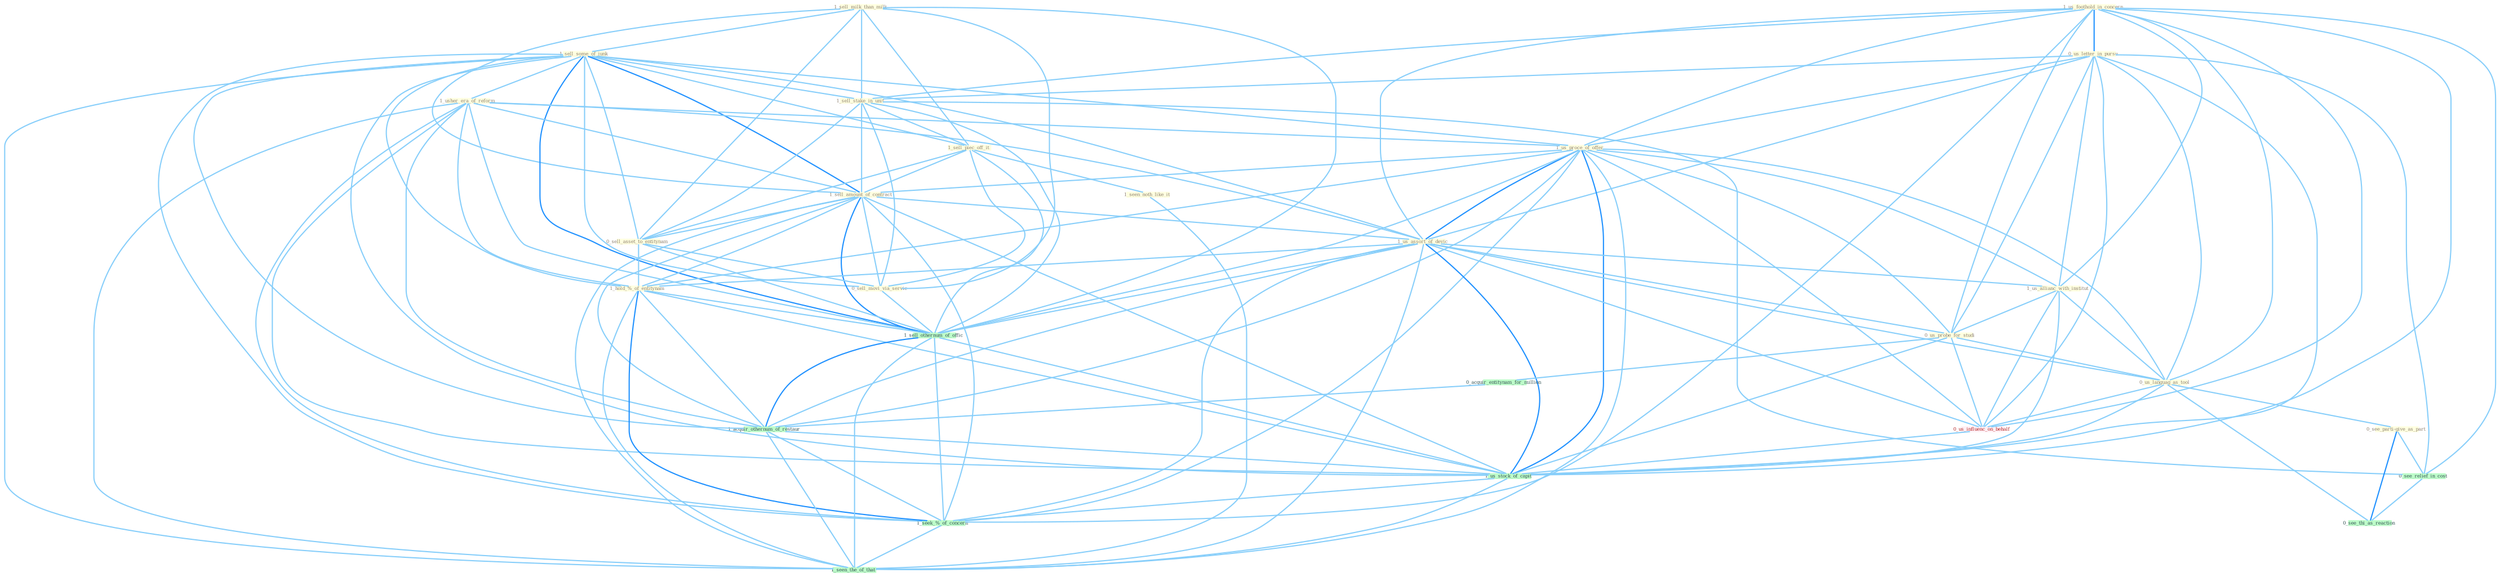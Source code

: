 Graph G{ 
    node
    [shape=polygon,style=filled,width=.5,height=.06,color="#BDFCC9",fixedsize=true,fontsize=4,
    fontcolor="#2f4f4f"];
    {node
    [color="#ffffe0", fontcolor="#8b7d6b"] "1_sell_milk_than_milk " "1_sell_some_of_junk " "1_us_foothold_in_concern " "0_us_letter_in_pursu " "1_sell_stake_in_unit " "1_usher_era_of_reform " "1_sell_piec_off_it " "1_us_proce_of_offer " "1_sell_amount_of_contract " "0_sell_asset_to_entitynam " "1_us_assort_of_devic " "1_us_allianc_with_institut " "1_hold_%_of_entitynam " "0_us_probe_for_studi " "0_sell_movi_via_servic " "0_us_languag_as_tool " "0_see_parti-give_as_part " "1_seen_noth_like_it "}
{node [color="#fff0f5", fontcolor="#b22222"] "0_us_influenc_on_behalf "}
edge [color="#B0E2FF"];

	"1_sell_milk_than_milk " -- "1_sell_some_of_junk " [w="1", color="#87cefa" ];
	"1_sell_milk_than_milk " -- "1_sell_stake_in_unit " [w="1", color="#87cefa" ];
	"1_sell_milk_than_milk " -- "1_sell_piec_off_it " [w="1", color="#87cefa" ];
	"1_sell_milk_than_milk " -- "1_sell_amount_of_contract " [w="1", color="#87cefa" ];
	"1_sell_milk_than_milk " -- "0_sell_asset_to_entitynam " [w="1", color="#87cefa" ];
	"1_sell_milk_than_milk " -- "0_sell_movi_via_servic " [w="1", color="#87cefa" ];
	"1_sell_milk_than_milk " -- "1_sell_othernum_of_offic " [w="1", color="#87cefa" ];
	"1_sell_some_of_junk " -- "1_sell_stake_in_unit " [w="1", color="#87cefa" ];
	"1_sell_some_of_junk " -- "1_usher_era_of_reform " [w="1", color="#87cefa" ];
	"1_sell_some_of_junk " -- "1_sell_piec_off_it " [w="1", color="#87cefa" ];
	"1_sell_some_of_junk " -- "1_us_proce_of_offer " [w="1", color="#87cefa" ];
	"1_sell_some_of_junk " -- "1_sell_amount_of_contract " [w="2", color="#1e90ff" , len=0.8];
	"1_sell_some_of_junk " -- "0_sell_asset_to_entitynam " [w="1", color="#87cefa" ];
	"1_sell_some_of_junk " -- "1_us_assort_of_devic " [w="1", color="#87cefa" ];
	"1_sell_some_of_junk " -- "1_hold_%_of_entitynam " [w="1", color="#87cefa" ];
	"1_sell_some_of_junk " -- "0_sell_movi_via_servic " [w="1", color="#87cefa" ];
	"1_sell_some_of_junk " -- "1_sell_othernum_of_offic " [w="2", color="#1e90ff" , len=0.8];
	"1_sell_some_of_junk " -- "1_acquir_othernum_of_restaur " [w="1", color="#87cefa" ];
	"1_sell_some_of_junk " -- "1_us_stock_of_capit " [w="1", color="#87cefa" ];
	"1_sell_some_of_junk " -- "1_seek_%_of_concern " [w="1", color="#87cefa" ];
	"1_sell_some_of_junk " -- "1_seen_the_of_that " [w="1", color="#87cefa" ];
	"1_us_foothold_in_concern " -- "0_us_letter_in_pursu " [w="2", color="#1e90ff" , len=0.8];
	"1_us_foothold_in_concern " -- "1_sell_stake_in_unit " [w="1", color="#87cefa" ];
	"1_us_foothold_in_concern " -- "1_us_proce_of_offer " [w="1", color="#87cefa" ];
	"1_us_foothold_in_concern " -- "1_us_assort_of_devic " [w="1", color="#87cefa" ];
	"1_us_foothold_in_concern " -- "1_us_allianc_with_institut " [w="1", color="#87cefa" ];
	"1_us_foothold_in_concern " -- "0_us_probe_for_studi " [w="1", color="#87cefa" ];
	"1_us_foothold_in_concern " -- "0_us_languag_as_tool " [w="1", color="#87cefa" ];
	"1_us_foothold_in_concern " -- "0_us_influenc_on_behalf " [w="1", color="#87cefa" ];
	"1_us_foothold_in_concern " -- "0_see_relief_in_cost " [w="1", color="#87cefa" ];
	"1_us_foothold_in_concern " -- "1_us_stock_of_capit " [w="1", color="#87cefa" ];
	"1_us_foothold_in_concern " -- "1_seek_%_of_concern " [w="1", color="#87cefa" ];
	"0_us_letter_in_pursu " -- "1_sell_stake_in_unit " [w="1", color="#87cefa" ];
	"0_us_letter_in_pursu " -- "1_us_proce_of_offer " [w="1", color="#87cefa" ];
	"0_us_letter_in_pursu " -- "1_us_assort_of_devic " [w="1", color="#87cefa" ];
	"0_us_letter_in_pursu " -- "1_us_allianc_with_institut " [w="1", color="#87cefa" ];
	"0_us_letter_in_pursu " -- "0_us_probe_for_studi " [w="1", color="#87cefa" ];
	"0_us_letter_in_pursu " -- "0_us_languag_as_tool " [w="1", color="#87cefa" ];
	"0_us_letter_in_pursu " -- "0_us_influenc_on_behalf " [w="1", color="#87cefa" ];
	"0_us_letter_in_pursu " -- "0_see_relief_in_cost " [w="1", color="#87cefa" ];
	"0_us_letter_in_pursu " -- "1_us_stock_of_capit " [w="1", color="#87cefa" ];
	"1_sell_stake_in_unit " -- "1_sell_piec_off_it " [w="1", color="#87cefa" ];
	"1_sell_stake_in_unit " -- "1_sell_amount_of_contract " [w="1", color="#87cefa" ];
	"1_sell_stake_in_unit " -- "0_sell_asset_to_entitynam " [w="1", color="#87cefa" ];
	"1_sell_stake_in_unit " -- "0_sell_movi_via_servic " [w="1", color="#87cefa" ];
	"1_sell_stake_in_unit " -- "1_sell_othernum_of_offic " [w="1", color="#87cefa" ];
	"1_sell_stake_in_unit " -- "0_see_relief_in_cost " [w="1", color="#87cefa" ];
	"1_usher_era_of_reform " -- "1_us_proce_of_offer " [w="1", color="#87cefa" ];
	"1_usher_era_of_reform " -- "1_sell_amount_of_contract " [w="1", color="#87cefa" ];
	"1_usher_era_of_reform " -- "1_us_assort_of_devic " [w="1", color="#87cefa" ];
	"1_usher_era_of_reform " -- "1_hold_%_of_entitynam " [w="1", color="#87cefa" ];
	"1_usher_era_of_reform " -- "1_sell_othernum_of_offic " [w="1", color="#87cefa" ];
	"1_usher_era_of_reform " -- "1_acquir_othernum_of_restaur " [w="1", color="#87cefa" ];
	"1_usher_era_of_reform " -- "1_us_stock_of_capit " [w="1", color="#87cefa" ];
	"1_usher_era_of_reform " -- "1_seek_%_of_concern " [w="1", color="#87cefa" ];
	"1_usher_era_of_reform " -- "1_seen_the_of_that " [w="1", color="#87cefa" ];
	"1_sell_piec_off_it " -- "1_sell_amount_of_contract " [w="1", color="#87cefa" ];
	"1_sell_piec_off_it " -- "0_sell_asset_to_entitynam " [w="1", color="#87cefa" ];
	"1_sell_piec_off_it " -- "0_sell_movi_via_servic " [w="1", color="#87cefa" ];
	"1_sell_piec_off_it " -- "1_seen_noth_like_it " [w="1", color="#87cefa" ];
	"1_sell_piec_off_it " -- "1_sell_othernum_of_offic " [w="1", color="#87cefa" ];
	"1_us_proce_of_offer " -- "1_sell_amount_of_contract " [w="1", color="#87cefa" ];
	"1_us_proce_of_offer " -- "1_us_assort_of_devic " [w="2", color="#1e90ff" , len=0.8];
	"1_us_proce_of_offer " -- "1_us_allianc_with_institut " [w="1", color="#87cefa" ];
	"1_us_proce_of_offer " -- "1_hold_%_of_entitynam " [w="1", color="#87cefa" ];
	"1_us_proce_of_offer " -- "0_us_probe_for_studi " [w="1", color="#87cefa" ];
	"1_us_proce_of_offer " -- "0_us_languag_as_tool " [w="1", color="#87cefa" ];
	"1_us_proce_of_offer " -- "1_sell_othernum_of_offic " [w="1", color="#87cefa" ];
	"1_us_proce_of_offer " -- "0_us_influenc_on_behalf " [w="1", color="#87cefa" ];
	"1_us_proce_of_offer " -- "1_acquir_othernum_of_restaur " [w="1", color="#87cefa" ];
	"1_us_proce_of_offer " -- "1_us_stock_of_capit " [w="2", color="#1e90ff" , len=0.8];
	"1_us_proce_of_offer " -- "1_seek_%_of_concern " [w="1", color="#87cefa" ];
	"1_us_proce_of_offer " -- "1_seen_the_of_that " [w="1", color="#87cefa" ];
	"1_sell_amount_of_contract " -- "0_sell_asset_to_entitynam " [w="1", color="#87cefa" ];
	"1_sell_amount_of_contract " -- "1_us_assort_of_devic " [w="1", color="#87cefa" ];
	"1_sell_amount_of_contract " -- "1_hold_%_of_entitynam " [w="1", color="#87cefa" ];
	"1_sell_amount_of_contract " -- "0_sell_movi_via_servic " [w="1", color="#87cefa" ];
	"1_sell_amount_of_contract " -- "1_sell_othernum_of_offic " [w="2", color="#1e90ff" , len=0.8];
	"1_sell_amount_of_contract " -- "1_acquir_othernum_of_restaur " [w="1", color="#87cefa" ];
	"1_sell_amount_of_contract " -- "1_us_stock_of_capit " [w="1", color="#87cefa" ];
	"1_sell_amount_of_contract " -- "1_seek_%_of_concern " [w="1", color="#87cefa" ];
	"1_sell_amount_of_contract " -- "1_seen_the_of_that " [w="1", color="#87cefa" ];
	"0_sell_asset_to_entitynam " -- "1_hold_%_of_entitynam " [w="1", color="#87cefa" ];
	"0_sell_asset_to_entitynam " -- "0_sell_movi_via_servic " [w="1", color="#87cefa" ];
	"0_sell_asset_to_entitynam " -- "1_sell_othernum_of_offic " [w="1", color="#87cefa" ];
	"1_us_assort_of_devic " -- "1_us_allianc_with_institut " [w="1", color="#87cefa" ];
	"1_us_assort_of_devic " -- "1_hold_%_of_entitynam " [w="1", color="#87cefa" ];
	"1_us_assort_of_devic " -- "0_us_probe_for_studi " [w="1", color="#87cefa" ];
	"1_us_assort_of_devic " -- "0_us_languag_as_tool " [w="1", color="#87cefa" ];
	"1_us_assort_of_devic " -- "1_sell_othernum_of_offic " [w="1", color="#87cefa" ];
	"1_us_assort_of_devic " -- "0_us_influenc_on_behalf " [w="1", color="#87cefa" ];
	"1_us_assort_of_devic " -- "1_acquir_othernum_of_restaur " [w="1", color="#87cefa" ];
	"1_us_assort_of_devic " -- "1_us_stock_of_capit " [w="2", color="#1e90ff" , len=0.8];
	"1_us_assort_of_devic " -- "1_seek_%_of_concern " [w="1", color="#87cefa" ];
	"1_us_assort_of_devic " -- "1_seen_the_of_that " [w="1", color="#87cefa" ];
	"1_us_allianc_with_institut " -- "0_us_probe_for_studi " [w="1", color="#87cefa" ];
	"1_us_allianc_with_institut " -- "0_us_languag_as_tool " [w="1", color="#87cefa" ];
	"1_us_allianc_with_institut " -- "0_us_influenc_on_behalf " [w="1", color="#87cefa" ];
	"1_us_allianc_with_institut " -- "1_us_stock_of_capit " [w="1", color="#87cefa" ];
	"1_hold_%_of_entitynam " -- "1_sell_othernum_of_offic " [w="1", color="#87cefa" ];
	"1_hold_%_of_entitynam " -- "1_acquir_othernum_of_restaur " [w="1", color="#87cefa" ];
	"1_hold_%_of_entitynam " -- "1_us_stock_of_capit " [w="1", color="#87cefa" ];
	"1_hold_%_of_entitynam " -- "1_seek_%_of_concern " [w="2", color="#1e90ff" , len=0.8];
	"1_hold_%_of_entitynam " -- "1_seen_the_of_that " [w="1", color="#87cefa" ];
	"0_us_probe_for_studi " -- "0_us_languag_as_tool " [w="1", color="#87cefa" ];
	"0_us_probe_for_studi " -- "0_acquir_entitynam_for_million " [w="1", color="#87cefa" ];
	"0_us_probe_for_studi " -- "0_us_influenc_on_behalf " [w="1", color="#87cefa" ];
	"0_us_probe_for_studi " -- "1_us_stock_of_capit " [w="1", color="#87cefa" ];
	"0_sell_movi_via_servic " -- "1_sell_othernum_of_offic " [w="1", color="#87cefa" ];
	"0_us_languag_as_tool " -- "0_see_parti-give_as_part " [w="1", color="#87cefa" ];
	"0_us_languag_as_tool " -- "0_us_influenc_on_behalf " [w="1", color="#87cefa" ];
	"0_us_languag_as_tool " -- "0_see_thi_as_reaction " [w="1", color="#87cefa" ];
	"0_us_languag_as_tool " -- "1_us_stock_of_capit " [w="1", color="#87cefa" ];
	"0_see_parti-give_as_part " -- "0_see_relief_in_cost " [w="1", color="#87cefa" ];
	"0_see_parti-give_as_part " -- "0_see_thi_as_reaction " [w="2", color="#1e90ff" , len=0.8];
	"1_seen_noth_like_it " -- "1_seen_the_of_that " [w="1", color="#87cefa" ];
	"0_acquir_entitynam_for_million " -- "1_acquir_othernum_of_restaur " [w="1", color="#87cefa" ];
	"1_sell_othernum_of_offic " -- "1_acquir_othernum_of_restaur " [w="2", color="#1e90ff" , len=0.8];
	"1_sell_othernum_of_offic " -- "1_us_stock_of_capit " [w="1", color="#87cefa" ];
	"1_sell_othernum_of_offic " -- "1_seek_%_of_concern " [w="1", color="#87cefa" ];
	"1_sell_othernum_of_offic " -- "1_seen_the_of_that " [w="1", color="#87cefa" ];
	"0_us_influenc_on_behalf " -- "1_us_stock_of_capit " [w="1", color="#87cefa" ];
	"0_see_relief_in_cost " -- "0_see_thi_as_reaction " [w="1", color="#87cefa" ];
	"1_acquir_othernum_of_restaur " -- "1_us_stock_of_capit " [w="1", color="#87cefa" ];
	"1_acquir_othernum_of_restaur " -- "1_seek_%_of_concern " [w="1", color="#87cefa" ];
	"1_acquir_othernum_of_restaur " -- "1_seen_the_of_that " [w="1", color="#87cefa" ];
	"1_us_stock_of_capit " -- "1_seek_%_of_concern " [w="1", color="#87cefa" ];
	"1_us_stock_of_capit " -- "1_seen_the_of_that " [w="1", color="#87cefa" ];
	"1_seek_%_of_concern " -- "1_seen_the_of_that " [w="1", color="#87cefa" ];
}